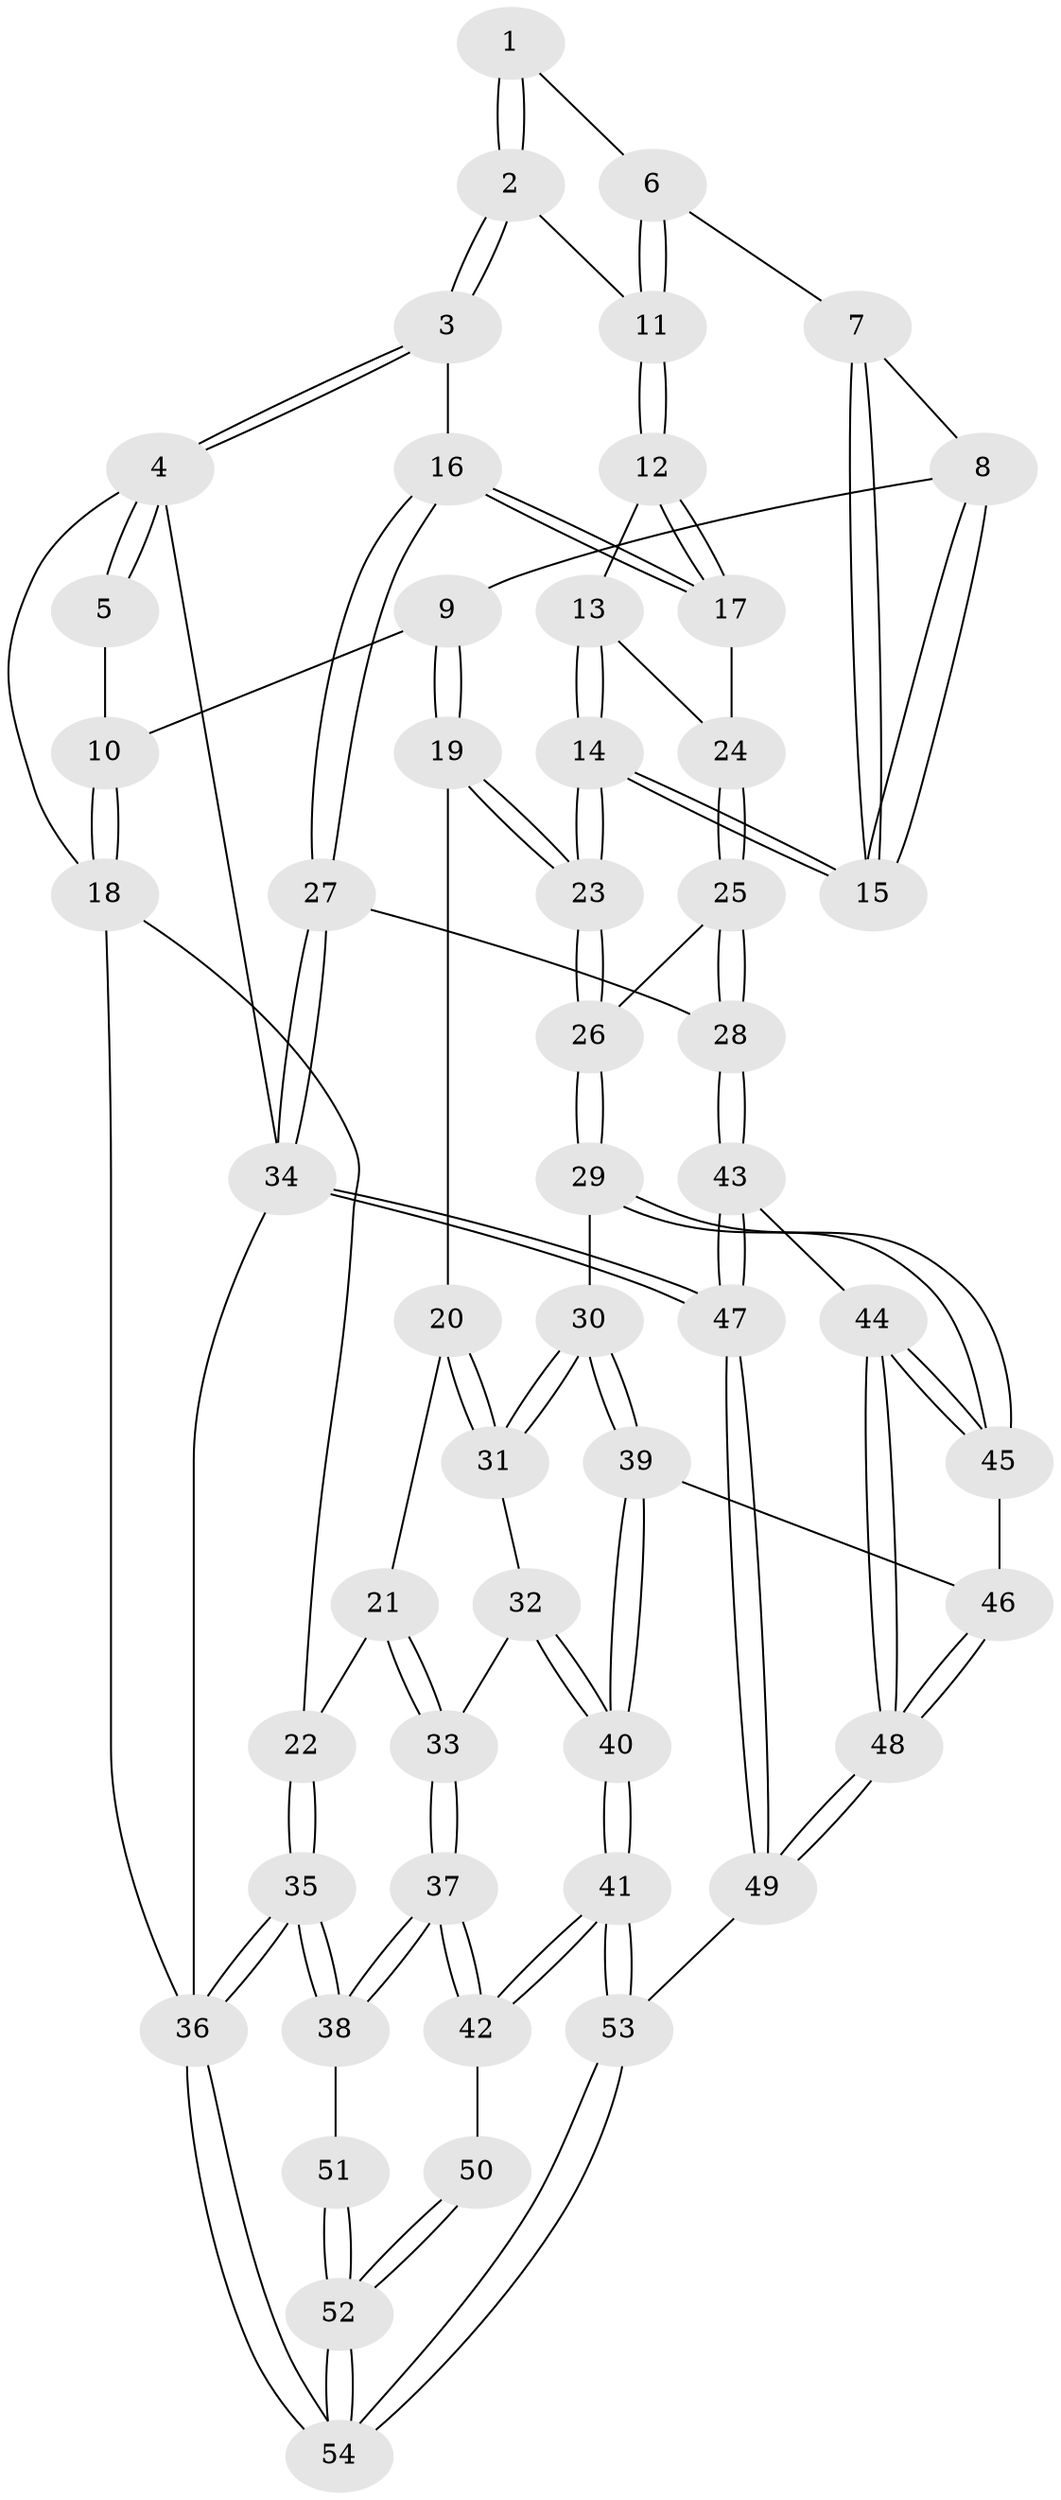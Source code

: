 // coarse degree distribution, {2: 0.17647058823529413, 3: 0.35294117647058826, 4: 0.29411764705882354, 5: 0.11764705882352941, 6: 0.058823529411764705}
// Generated by graph-tools (version 1.1) at 2025/54/03/04/25 22:54:09]
// undirected, 54 vertices, 132 edges
graph export_dot {
  node [color=gray90,style=filled];
  1 [pos="+0.7135220242923841+0.026664139621622035"];
  2 [pos="+1+0.05651236045579322"];
  3 [pos="+1+0"];
  4 [pos="+1+0"];
  5 [pos="+0.6818526031102105+0"];
  6 [pos="+0.7025297426432539+0.09777022568458596"];
  7 [pos="+0.6818355904676385+0.11147755310498025"];
  8 [pos="+0.4584700543882669+0.09475270685330277"];
  9 [pos="+0.36422321474930336+0.0624912956334715"];
  10 [pos="+0.22283407212401984+0"];
  11 [pos="+0.7909741784922627+0.15613075874301832"];
  12 [pos="+0.7976485904922394+0.2078667910684084"];
  13 [pos="+0.7644884542682159+0.26076452853267207"];
  14 [pos="+0.6354344873993331+0.3393339876564659"];
  15 [pos="+0.6309624289822565+0.27477251682686604"];
  16 [pos="+1+0.3022432338528651"];
  17 [pos="+0.9137970109535877+0.2781184096730868"];
  18 [pos="+0+0"];
  19 [pos="+0.414295991015944+0.37926678986562157"];
  20 [pos="+0.34556876376438816+0.4303741046338651"];
  21 [pos="+0+0.35630224815759876"];
  22 [pos="+0+0.29014468422744333"];
  23 [pos="+0.6076380666804326+0.4164907210047582"];
  24 [pos="+0.8271457816864245+0.32381467093560784"];
  25 [pos="+0.7318254906821656+0.5535390738713533"];
  26 [pos="+0.7129512269793871+0.5527249066684196"];
  27 [pos="+1+0.5663068128222021"];
  28 [pos="+0.9067566596120947+0.5921837300712989"];
  29 [pos="+0.6300597456252498+0.6594390292554185"];
  30 [pos="+0.45474034212220316+0.6848650859915627"];
  31 [pos="+0.3310077647744371+0.5844318688855084"];
  32 [pos="+0.2632047116869705+0.6347867704546225"];
  33 [pos="+0.17201462576829957+0.6538429695260598"];
  34 [pos="+1+1"];
  35 [pos="+0+0.7696438354184848"];
  36 [pos="+0+1"];
  37 [pos="+0.13659544007974042+0.7058096071991097"];
  38 [pos="+0+0.7726703355779394"];
  39 [pos="+0.3733641106287956+0.8682967080191918"];
  40 [pos="+0.3375054993378253+0.9100410532447972"];
  41 [pos="+0.3258687635096116+0.934605759041766"];
  42 [pos="+0.21485753982707292+0.8832916607548071"];
  43 [pos="+0.8248746925225356+0.8801783172370942"];
  44 [pos="+0.722694759164771+0.8692772525925023"];
  45 [pos="+0.6322307655115635+0.7426178163933863"];
  46 [pos="+0.5787336900923867+0.8258787320821191"];
  47 [pos="+1+1"];
  48 [pos="+0.5759849984757869+1"];
  49 [pos="+0.539778419809634+1"];
  50 [pos="+0.18384855606246794+0.8893907209587129"];
  51 [pos="+0.012112257860742326+0.8746076573883976"];
  52 [pos="+0.06765908316000156+1"];
  53 [pos="+0.4027223514843163+1"];
  54 [pos="+0.018879144982077132+1"];
  1 -- 2;
  1 -- 2;
  1 -- 6;
  2 -- 3;
  2 -- 3;
  2 -- 11;
  3 -- 4;
  3 -- 4;
  3 -- 16;
  4 -- 5;
  4 -- 5;
  4 -- 18;
  4 -- 34;
  5 -- 10;
  6 -- 7;
  6 -- 11;
  6 -- 11;
  7 -- 8;
  7 -- 15;
  7 -- 15;
  8 -- 9;
  8 -- 15;
  8 -- 15;
  9 -- 10;
  9 -- 19;
  9 -- 19;
  10 -- 18;
  10 -- 18;
  11 -- 12;
  11 -- 12;
  12 -- 13;
  12 -- 17;
  12 -- 17;
  13 -- 14;
  13 -- 14;
  13 -- 24;
  14 -- 15;
  14 -- 15;
  14 -- 23;
  14 -- 23;
  16 -- 17;
  16 -- 17;
  16 -- 27;
  16 -- 27;
  17 -- 24;
  18 -- 22;
  18 -- 36;
  19 -- 20;
  19 -- 23;
  19 -- 23;
  20 -- 21;
  20 -- 31;
  20 -- 31;
  21 -- 22;
  21 -- 33;
  21 -- 33;
  22 -- 35;
  22 -- 35;
  23 -- 26;
  23 -- 26;
  24 -- 25;
  24 -- 25;
  25 -- 26;
  25 -- 28;
  25 -- 28;
  26 -- 29;
  26 -- 29;
  27 -- 28;
  27 -- 34;
  27 -- 34;
  28 -- 43;
  28 -- 43;
  29 -- 30;
  29 -- 45;
  29 -- 45;
  30 -- 31;
  30 -- 31;
  30 -- 39;
  30 -- 39;
  31 -- 32;
  32 -- 33;
  32 -- 40;
  32 -- 40;
  33 -- 37;
  33 -- 37;
  34 -- 47;
  34 -- 47;
  34 -- 36;
  35 -- 36;
  35 -- 36;
  35 -- 38;
  35 -- 38;
  36 -- 54;
  36 -- 54;
  37 -- 38;
  37 -- 38;
  37 -- 42;
  37 -- 42;
  38 -- 51;
  39 -- 40;
  39 -- 40;
  39 -- 46;
  40 -- 41;
  40 -- 41;
  41 -- 42;
  41 -- 42;
  41 -- 53;
  41 -- 53;
  42 -- 50;
  43 -- 44;
  43 -- 47;
  43 -- 47;
  44 -- 45;
  44 -- 45;
  44 -- 48;
  44 -- 48;
  45 -- 46;
  46 -- 48;
  46 -- 48;
  47 -- 49;
  47 -- 49;
  48 -- 49;
  48 -- 49;
  49 -- 53;
  50 -- 52;
  50 -- 52;
  51 -- 52;
  51 -- 52;
  52 -- 54;
  52 -- 54;
  53 -- 54;
  53 -- 54;
}
